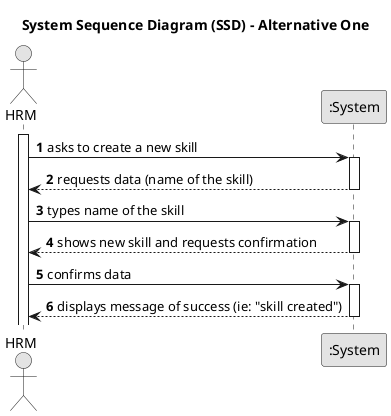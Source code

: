 @startuml
skinparam monochrome true
skinparam packageStyle rectangle
skinparam shadowing false

title System Sequence Diagram (SSD) - Alternative One

autonumber

actor "HRM" as Employee
participant ":System" as System

activate Employee

    Employee -> System : asks to create a new skill
    activate System

        System --> Employee : requests data (name of the skill)
    deactivate System

    Employee -> System : types name of the skill
    activate System

        System --> Employee : shows new skill and requests confirmation
    deactivate System

    Employee -> System : confirms data
    activate System

        System --> Employee : displays message of success (ie: "skill created")
    deactivate System

@enduml